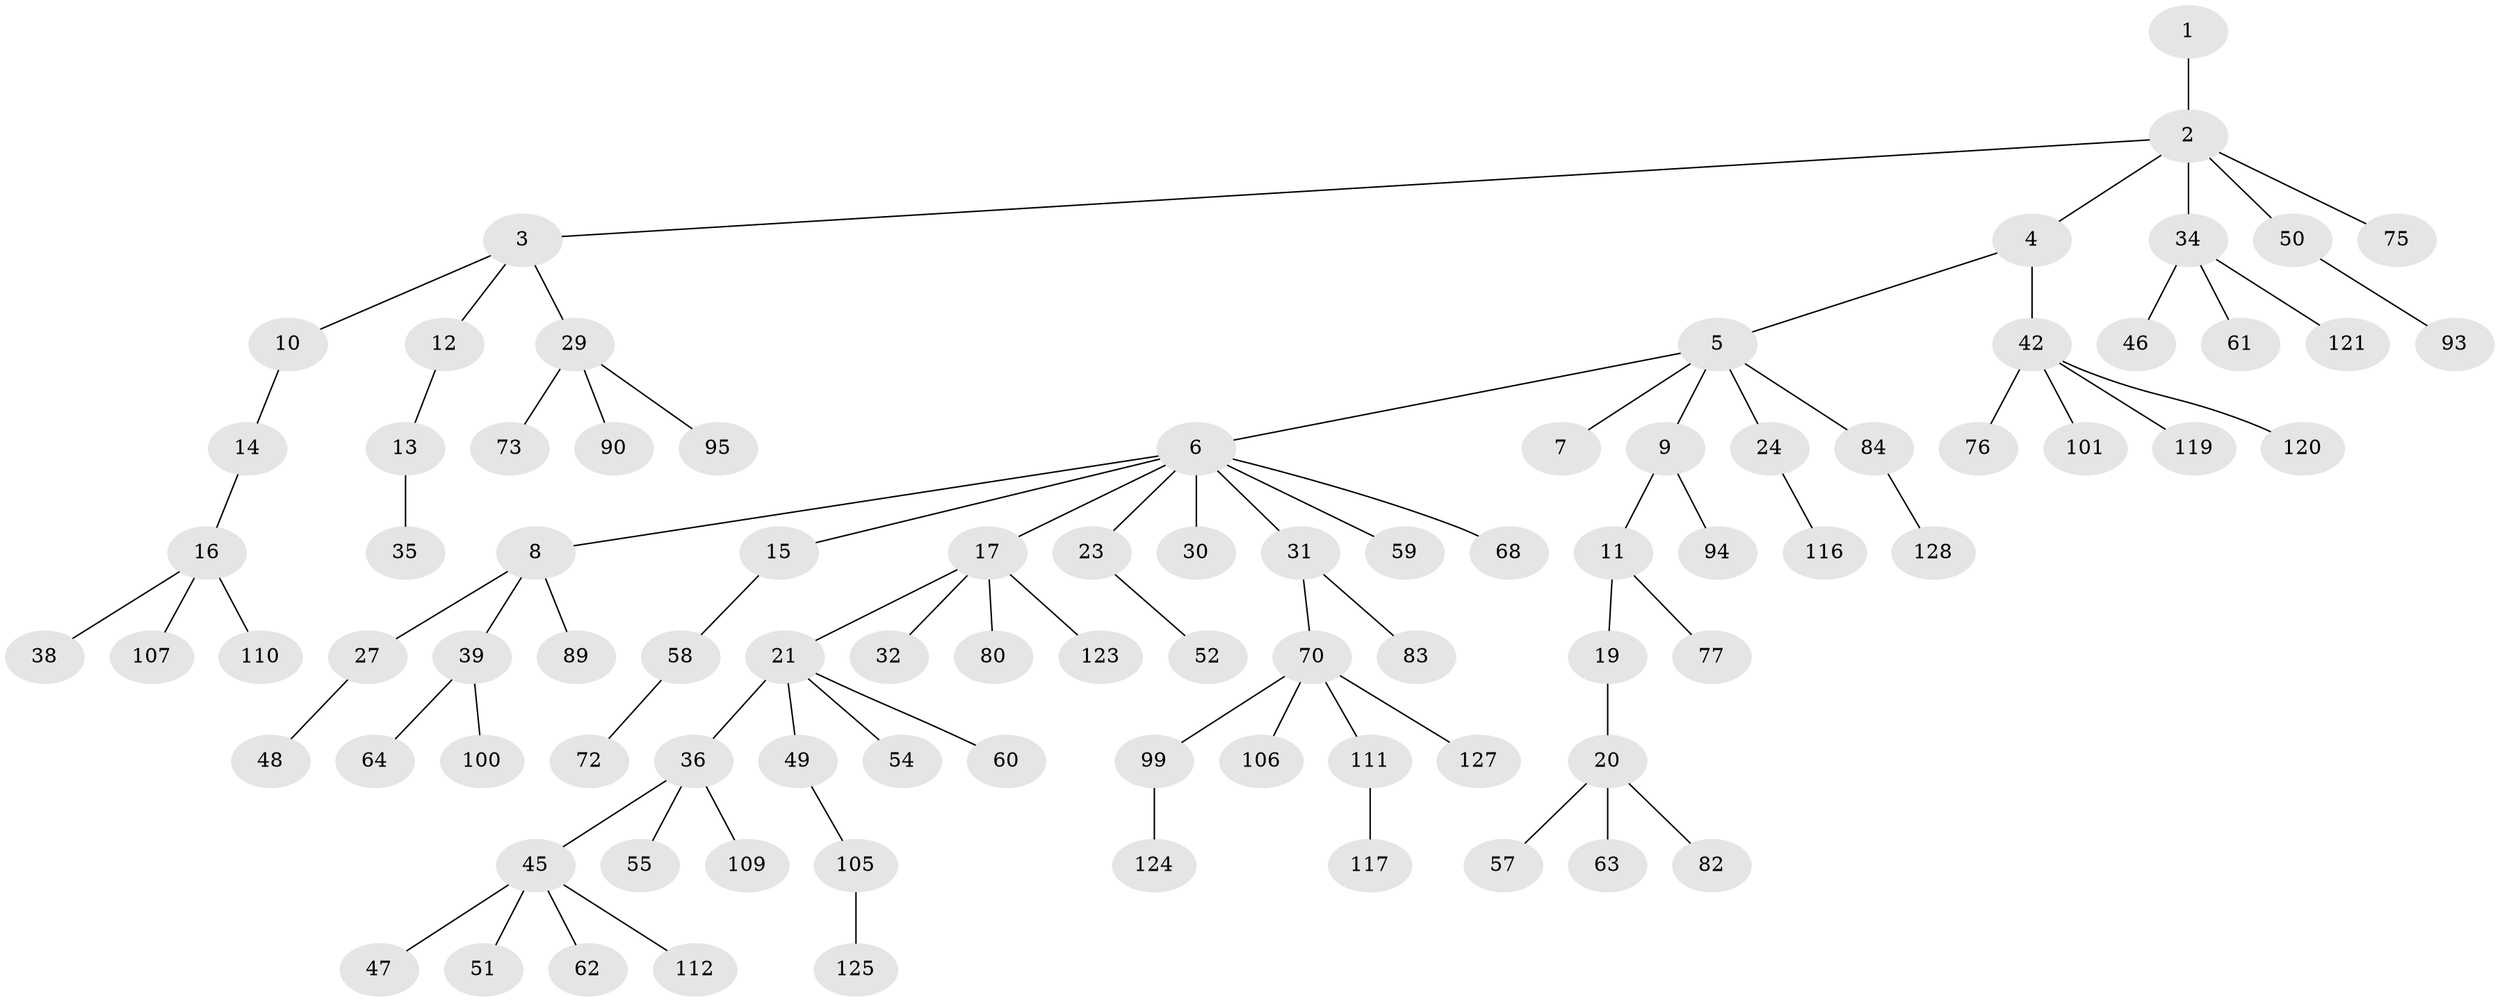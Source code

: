 // original degree distribution, {1: 0.5038167938931297, 4: 0.06870229007633588, 5: 0.05343511450381679, 3: 0.12213740458015267, 7: 0.007633587786259542, 2: 0.2366412213740458, 6: 0.007633587786259542}
// Generated by graph-tools (version 1.1) at 2025/42/03/06/25 10:42:05]
// undirected, 87 vertices, 86 edges
graph export_dot {
graph [start="1"]
  node [color=gray90,style=filled];
  1;
  2 [super="+28"];
  3 [super="+114"];
  4;
  5 [super="+108"];
  6 [super="+22"];
  7;
  8 [super="+26"];
  9 [super="+104"];
  10 [super="+33"];
  11 [super="+25"];
  12 [super="+40"];
  13;
  14;
  15 [super="+53"];
  16 [super="+97"];
  17 [super="+18"];
  19;
  20 [super="+92"];
  21 [super="+41"];
  23 [super="+67"];
  24 [super="+103"];
  27 [super="+96"];
  29 [super="+81"];
  30 [super="+37"];
  31 [super="+44"];
  32 [super="+98"];
  34 [super="+65"];
  35 [super="+122"];
  36 [super="+43"];
  38 [super="+69"];
  39;
  42 [super="+74"];
  45 [super="+87"];
  46 [super="+56"];
  47;
  48;
  49 [super="+91"];
  50 [super="+79"];
  51 [super="+71"];
  52 [super="+85"];
  54;
  55;
  57;
  58 [super="+102"];
  59;
  60 [super="+115"];
  61;
  62 [super="+66"];
  63;
  64;
  68;
  70 [super="+78"];
  72;
  73;
  75;
  76;
  77 [super="+88"];
  80;
  82 [super="+126"];
  83;
  84 [super="+86"];
  89 [super="+131"];
  90;
  93;
  94;
  95 [super="+113"];
  99 [super="+129"];
  100;
  101;
  105;
  106 [super="+130"];
  107;
  109;
  110;
  111 [super="+118"];
  112;
  116;
  117;
  119;
  120;
  121;
  123;
  124;
  125;
  127;
  128;
  1 -- 2;
  2 -- 3;
  2 -- 4;
  2 -- 75;
  2 -- 34;
  2 -- 50;
  3 -- 10;
  3 -- 12;
  3 -- 29;
  4 -- 5;
  4 -- 42;
  5 -- 6;
  5 -- 7;
  5 -- 9;
  5 -- 24;
  5 -- 84;
  6 -- 8;
  6 -- 15;
  6 -- 17;
  6 -- 68;
  6 -- 23;
  6 -- 59;
  6 -- 30;
  6 -- 31;
  8 -- 27;
  8 -- 89;
  8 -- 39;
  9 -- 11;
  9 -- 94;
  10 -- 14;
  11 -- 19;
  11 -- 77;
  12 -- 13;
  13 -- 35;
  14 -- 16;
  15 -- 58;
  16 -- 38;
  16 -- 107;
  16 -- 110;
  17 -- 21;
  17 -- 32;
  17 -- 80;
  17 -- 123;
  19 -- 20;
  20 -- 57;
  20 -- 63;
  20 -- 82;
  21 -- 36;
  21 -- 49;
  21 -- 60;
  21 -- 54;
  23 -- 52;
  24 -- 116;
  27 -- 48;
  29 -- 73;
  29 -- 90;
  29 -- 95;
  31 -- 83;
  31 -- 70;
  34 -- 46;
  34 -- 61;
  34 -- 121;
  36 -- 45;
  36 -- 109;
  36 -- 55;
  39 -- 64;
  39 -- 100;
  42 -- 76;
  42 -- 120;
  42 -- 101;
  42 -- 119;
  45 -- 47;
  45 -- 51;
  45 -- 62;
  45 -- 112;
  49 -- 105;
  50 -- 93;
  58 -- 72;
  70 -- 127;
  70 -- 106;
  70 -- 99;
  70 -- 111;
  84 -- 128;
  99 -- 124;
  105 -- 125;
  111 -- 117;
}
